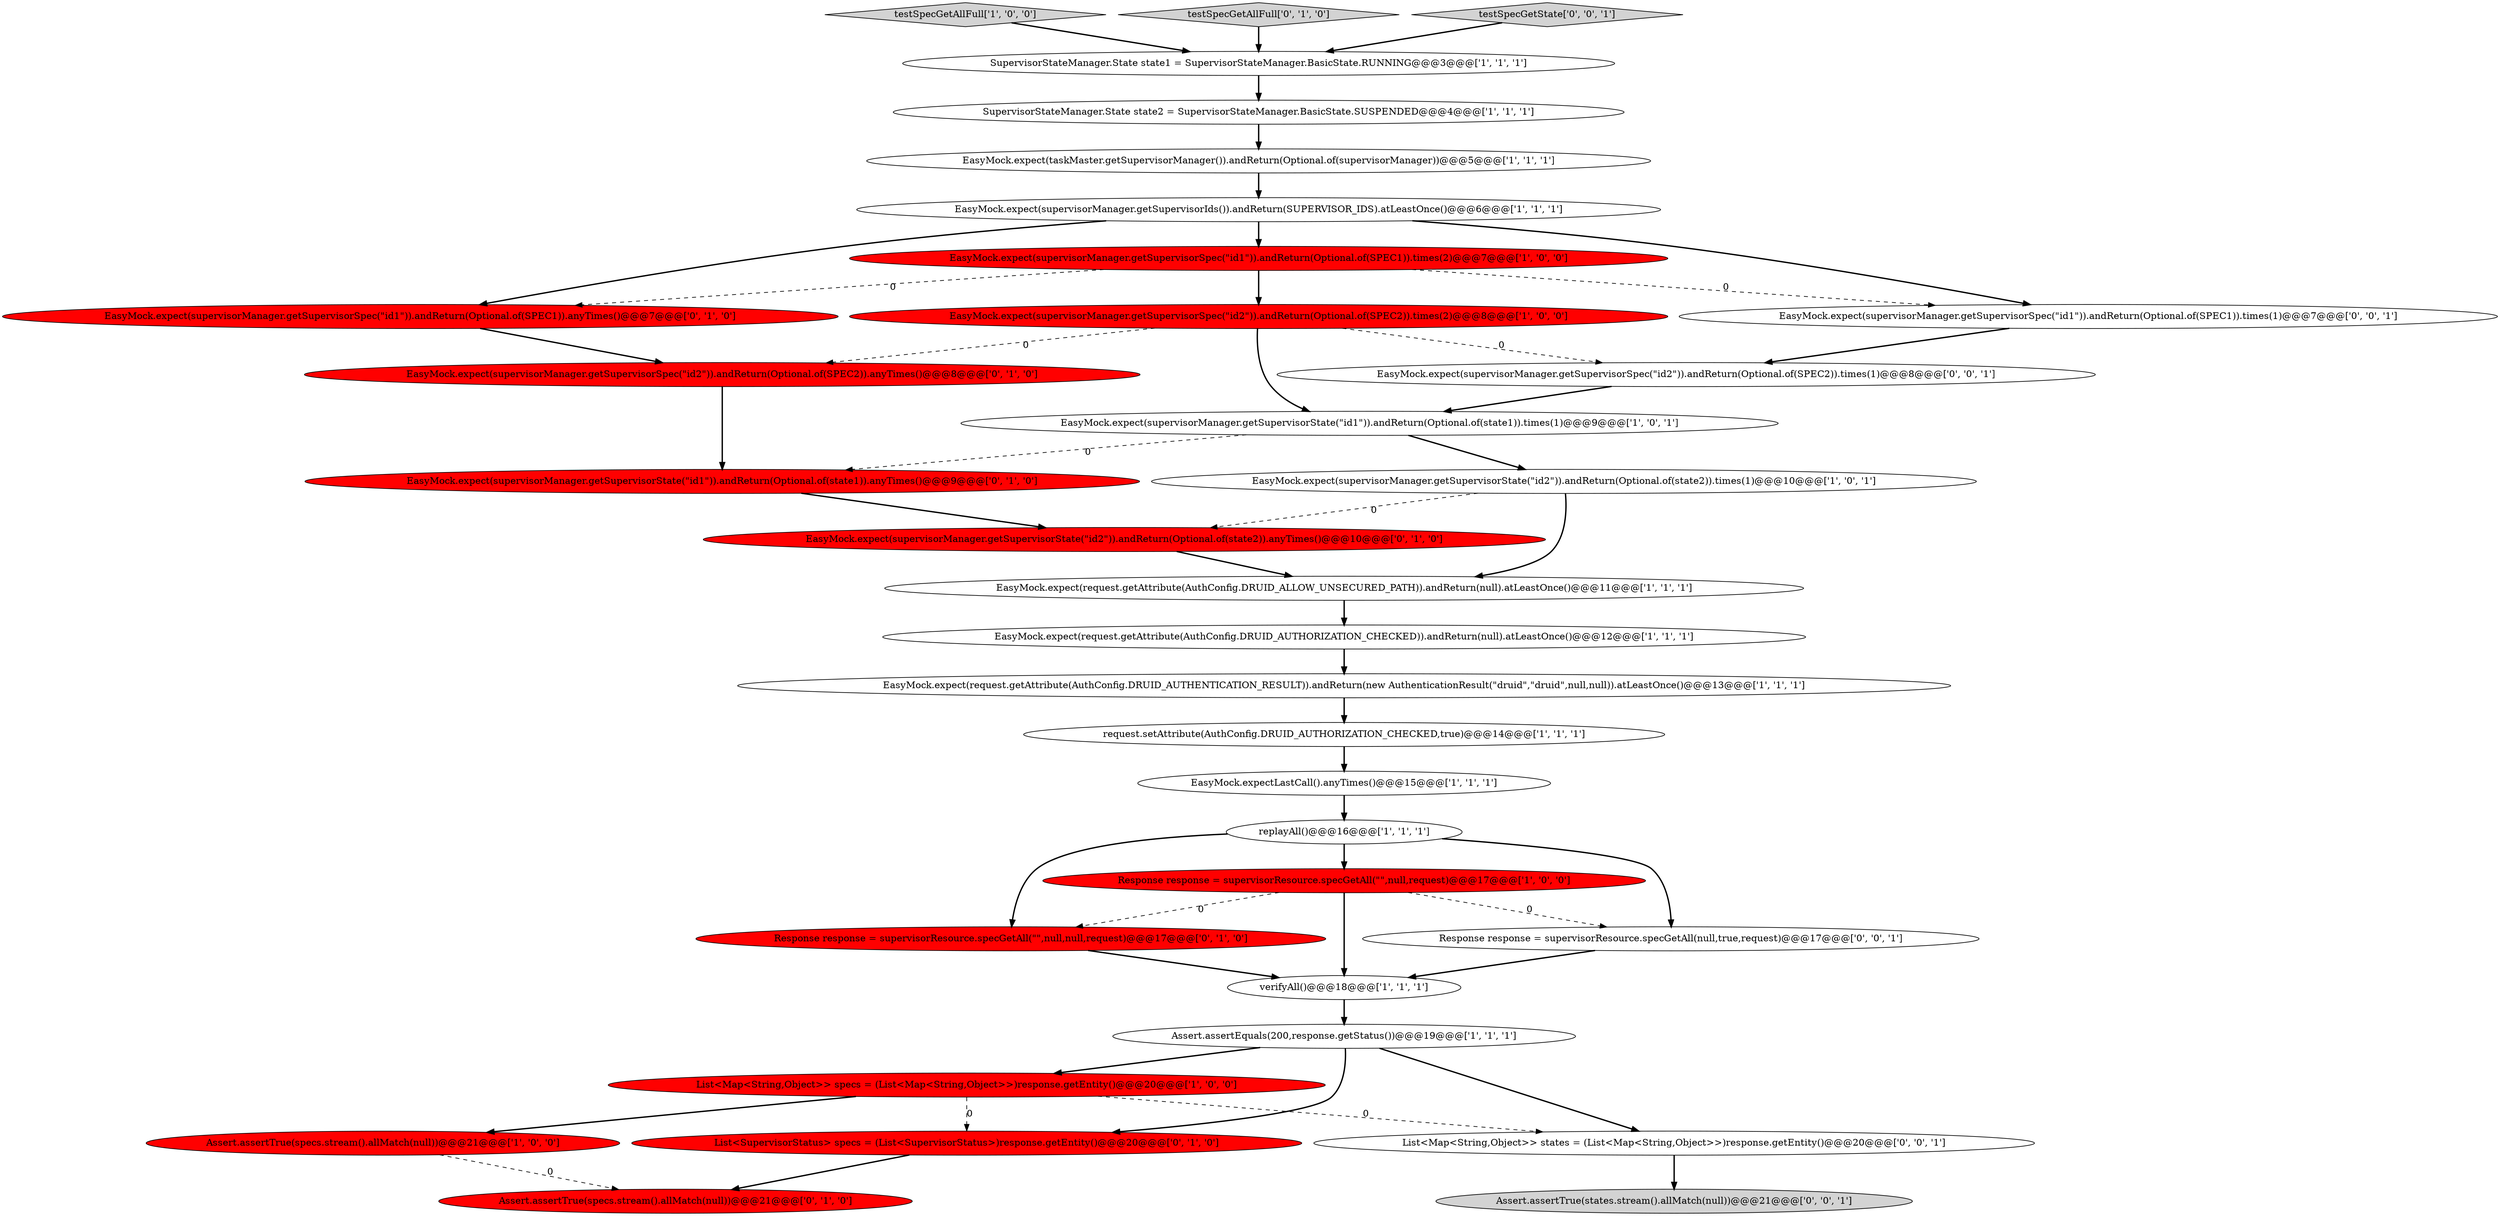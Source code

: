 digraph {
32 [style = filled, label = "EasyMock.expect(supervisorManager.getSupervisorSpec(\"id2\")).andReturn(Optional.of(SPEC2)).times(1)@@@8@@@['0', '0', '1']", fillcolor = white, shape = ellipse image = "AAA0AAABBB3BBB"];
23 [style = filled, label = "EasyMock.expect(supervisorManager.getSupervisorSpec(\"id1\")).andReturn(Optional.of(SPEC1)).anyTimes()@@@7@@@['0', '1', '0']", fillcolor = red, shape = ellipse image = "AAA1AAABBB2BBB"];
5 [style = filled, label = "Assert.assertTrue(specs.stream().allMatch(null))@@@21@@@['1', '0', '0']", fillcolor = red, shape = ellipse image = "AAA1AAABBB1BBB"];
1 [style = filled, label = "EasyMock.expect(request.getAttribute(AuthConfig.DRUID_ALLOW_UNSECURED_PATH)).andReturn(null).atLeastOnce()@@@11@@@['1', '1', '1']", fillcolor = white, shape = ellipse image = "AAA0AAABBB1BBB"];
24 [style = filled, label = "List<SupervisorStatus> specs = (List<SupervisorStatus>)response.getEntity()@@@20@@@['0', '1', '0']", fillcolor = red, shape = ellipse image = "AAA1AAABBB2BBB"];
17 [style = filled, label = "EasyMock.expectLastCall().anyTimes()@@@15@@@['1', '1', '1']", fillcolor = white, shape = ellipse image = "AAA0AAABBB1BBB"];
33 [style = filled, label = "Assert.assertTrue(states.stream().allMatch(null))@@@21@@@['0', '0', '1']", fillcolor = lightgray, shape = ellipse image = "AAA0AAABBB3BBB"];
12 [style = filled, label = "testSpecGetAllFull['1', '0', '0']", fillcolor = lightgray, shape = diamond image = "AAA0AAABBB1BBB"];
13 [style = filled, label = "EasyMock.expect(supervisorManager.getSupervisorSpec(\"id1\")).andReturn(Optional.of(SPEC1)).times(2)@@@7@@@['1', '0', '0']", fillcolor = red, shape = ellipse image = "AAA1AAABBB1BBB"];
8 [style = filled, label = "EasyMock.expect(supervisorManager.getSupervisorState(\"id2\")).andReturn(Optional.of(state2)).times(1)@@@10@@@['1', '0', '1']", fillcolor = white, shape = ellipse image = "AAA0AAABBB1BBB"];
14 [style = filled, label = "EasyMock.expect(request.getAttribute(AuthConfig.DRUID_AUTHENTICATION_RESULT)).andReturn(new AuthenticationResult(\"druid\",\"druid\",null,null)).atLeastOnce()@@@13@@@['1', '1', '1']", fillcolor = white, shape = ellipse image = "AAA0AAABBB1BBB"];
7 [style = filled, label = "Response response = supervisorResource.specGetAll(\"\",null,request)@@@17@@@['1', '0', '0']", fillcolor = red, shape = ellipse image = "AAA1AAABBB1BBB"];
16 [style = filled, label = "SupervisorStateManager.State state2 = SupervisorStateManager.BasicState.SUSPENDED@@@4@@@['1', '1', '1']", fillcolor = white, shape = ellipse image = "AAA0AAABBB1BBB"];
15 [style = filled, label = "EasyMock.expect(supervisorManager.getSupervisorState(\"id1\")).andReturn(Optional.of(state1)).times(1)@@@9@@@['1', '0', '1']", fillcolor = white, shape = ellipse image = "AAA0AAABBB1BBB"];
27 [style = filled, label = "testSpecGetAllFull['0', '1', '0']", fillcolor = lightgray, shape = diamond image = "AAA0AAABBB2BBB"];
2 [style = filled, label = "request.setAttribute(AuthConfig.DRUID_AUTHORIZATION_CHECKED,true)@@@14@@@['1', '1', '1']", fillcolor = white, shape = ellipse image = "AAA0AAABBB1BBB"];
20 [style = filled, label = "Assert.assertTrue(specs.stream().allMatch(null))@@@21@@@['0', '1', '0']", fillcolor = red, shape = ellipse image = "AAA1AAABBB2BBB"];
25 [style = filled, label = "EasyMock.expect(supervisorManager.getSupervisorState(\"id2\")).andReturn(Optional.of(state2)).anyTimes()@@@10@@@['0', '1', '0']", fillcolor = red, shape = ellipse image = "AAA1AAABBB2BBB"];
30 [style = filled, label = "Response response = supervisorResource.specGetAll(null,true,request)@@@17@@@['0', '0', '1']", fillcolor = white, shape = ellipse image = "AAA0AAABBB3BBB"];
6 [style = filled, label = "EasyMock.expect(request.getAttribute(AuthConfig.DRUID_AUTHORIZATION_CHECKED)).andReturn(null).atLeastOnce()@@@12@@@['1', '1', '1']", fillcolor = white, shape = ellipse image = "AAA0AAABBB1BBB"];
22 [style = filled, label = "EasyMock.expect(supervisorManager.getSupervisorState(\"id1\")).andReturn(Optional.of(state1)).anyTimes()@@@9@@@['0', '1', '0']", fillcolor = red, shape = ellipse image = "AAA1AAABBB2BBB"];
19 [style = filled, label = "verifyAll()@@@18@@@['1', '1', '1']", fillcolor = white, shape = ellipse image = "AAA0AAABBB1BBB"];
3 [style = filled, label = "replayAll()@@@16@@@['1', '1', '1']", fillcolor = white, shape = ellipse image = "AAA0AAABBB1BBB"];
11 [style = filled, label = "Assert.assertEquals(200,response.getStatus())@@@19@@@['1', '1', '1']", fillcolor = white, shape = ellipse image = "AAA0AAABBB1BBB"];
4 [style = filled, label = "EasyMock.expect(supervisorManager.getSupervisorSpec(\"id2\")).andReturn(Optional.of(SPEC2)).times(2)@@@8@@@['1', '0', '0']", fillcolor = red, shape = ellipse image = "AAA1AAABBB1BBB"];
18 [style = filled, label = "SupervisorStateManager.State state1 = SupervisorStateManager.BasicState.RUNNING@@@3@@@['1', '1', '1']", fillcolor = white, shape = ellipse image = "AAA0AAABBB1BBB"];
28 [style = filled, label = "testSpecGetState['0', '0', '1']", fillcolor = lightgray, shape = diamond image = "AAA0AAABBB3BBB"];
26 [style = filled, label = "EasyMock.expect(supervisorManager.getSupervisorSpec(\"id2\")).andReturn(Optional.of(SPEC2)).anyTimes()@@@8@@@['0', '1', '0']", fillcolor = red, shape = ellipse image = "AAA1AAABBB2BBB"];
21 [style = filled, label = "Response response = supervisorResource.specGetAll(\"\",null,null,request)@@@17@@@['0', '1', '0']", fillcolor = red, shape = ellipse image = "AAA1AAABBB2BBB"];
9 [style = filled, label = "EasyMock.expect(taskMaster.getSupervisorManager()).andReturn(Optional.of(supervisorManager))@@@5@@@['1', '1', '1']", fillcolor = white, shape = ellipse image = "AAA0AAABBB1BBB"];
31 [style = filled, label = "List<Map<String,Object>> states = (List<Map<String,Object>>)response.getEntity()@@@20@@@['0', '0', '1']", fillcolor = white, shape = ellipse image = "AAA0AAABBB3BBB"];
10 [style = filled, label = "List<Map<String,Object>> specs = (List<Map<String,Object>>)response.getEntity()@@@20@@@['1', '0', '0']", fillcolor = red, shape = ellipse image = "AAA1AAABBB1BBB"];
29 [style = filled, label = "EasyMock.expect(supervisorManager.getSupervisorSpec(\"id1\")).andReturn(Optional.of(SPEC1)).times(1)@@@7@@@['0', '0', '1']", fillcolor = white, shape = ellipse image = "AAA0AAABBB3BBB"];
0 [style = filled, label = "EasyMock.expect(supervisorManager.getSupervisorIds()).andReturn(SUPERVISOR_IDS).atLeastOnce()@@@6@@@['1', '1', '1']", fillcolor = white, shape = ellipse image = "AAA0AAABBB1BBB"];
2->17 [style = bold, label=""];
22->25 [style = bold, label=""];
27->18 [style = bold, label=""];
25->1 [style = bold, label=""];
7->21 [style = dashed, label="0"];
28->18 [style = bold, label=""];
9->0 [style = bold, label=""];
0->13 [style = bold, label=""];
21->19 [style = bold, label=""];
13->29 [style = dashed, label="0"];
4->15 [style = bold, label=""];
23->26 [style = bold, label=""];
10->31 [style = dashed, label="0"];
19->11 [style = bold, label=""];
0->29 [style = bold, label=""];
4->26 [style = dashed, label="0"];
11->24 [style = bold, label=""];
13->23 [style = dashed, label="0"];
15->22 [style = dashed, label="0"];
26->22 [style = bold, label=""];
5->20 [style = dashed, label="0"];
24->20 [style = bold, label=""];
6->14 [style = bold, label=""];
4->32 [style = dashed, label="0"];
8->1 [style = bold, label=""];
11->31 [style = bold, label=""];
30->19 [style = bold, label=""];
1->6 [style = bold, label=""];
10->5 [style = bold, label=""];
0->23 [style = bold, label=""];
3->7 [style = bold, label=""];
11->10 [style = bold, label=""];
29->32 [style = bold, label=""];
31->33 [style = bold, label=""];
7->30 [style = dashed, label="0"];
12->18 [style = bold, label=""];
32->15 [style = bold, label=""];
17->3 [style = bold, label=""];
8->25 [style = dashed, label="0"];
3->21 [style = bold, label=""];
14->2 [style = bold, label=""];
3->30 [style = bold, label=""];
7->19 [style = bold, label=""];
10->24 [style = dashed, label="0"];
15->8 [style = bold, label=""];
16->9 [style = bold, label=""];
13->4 [style = bold, label=""];
18->16 [style = bold, label=""];
}
